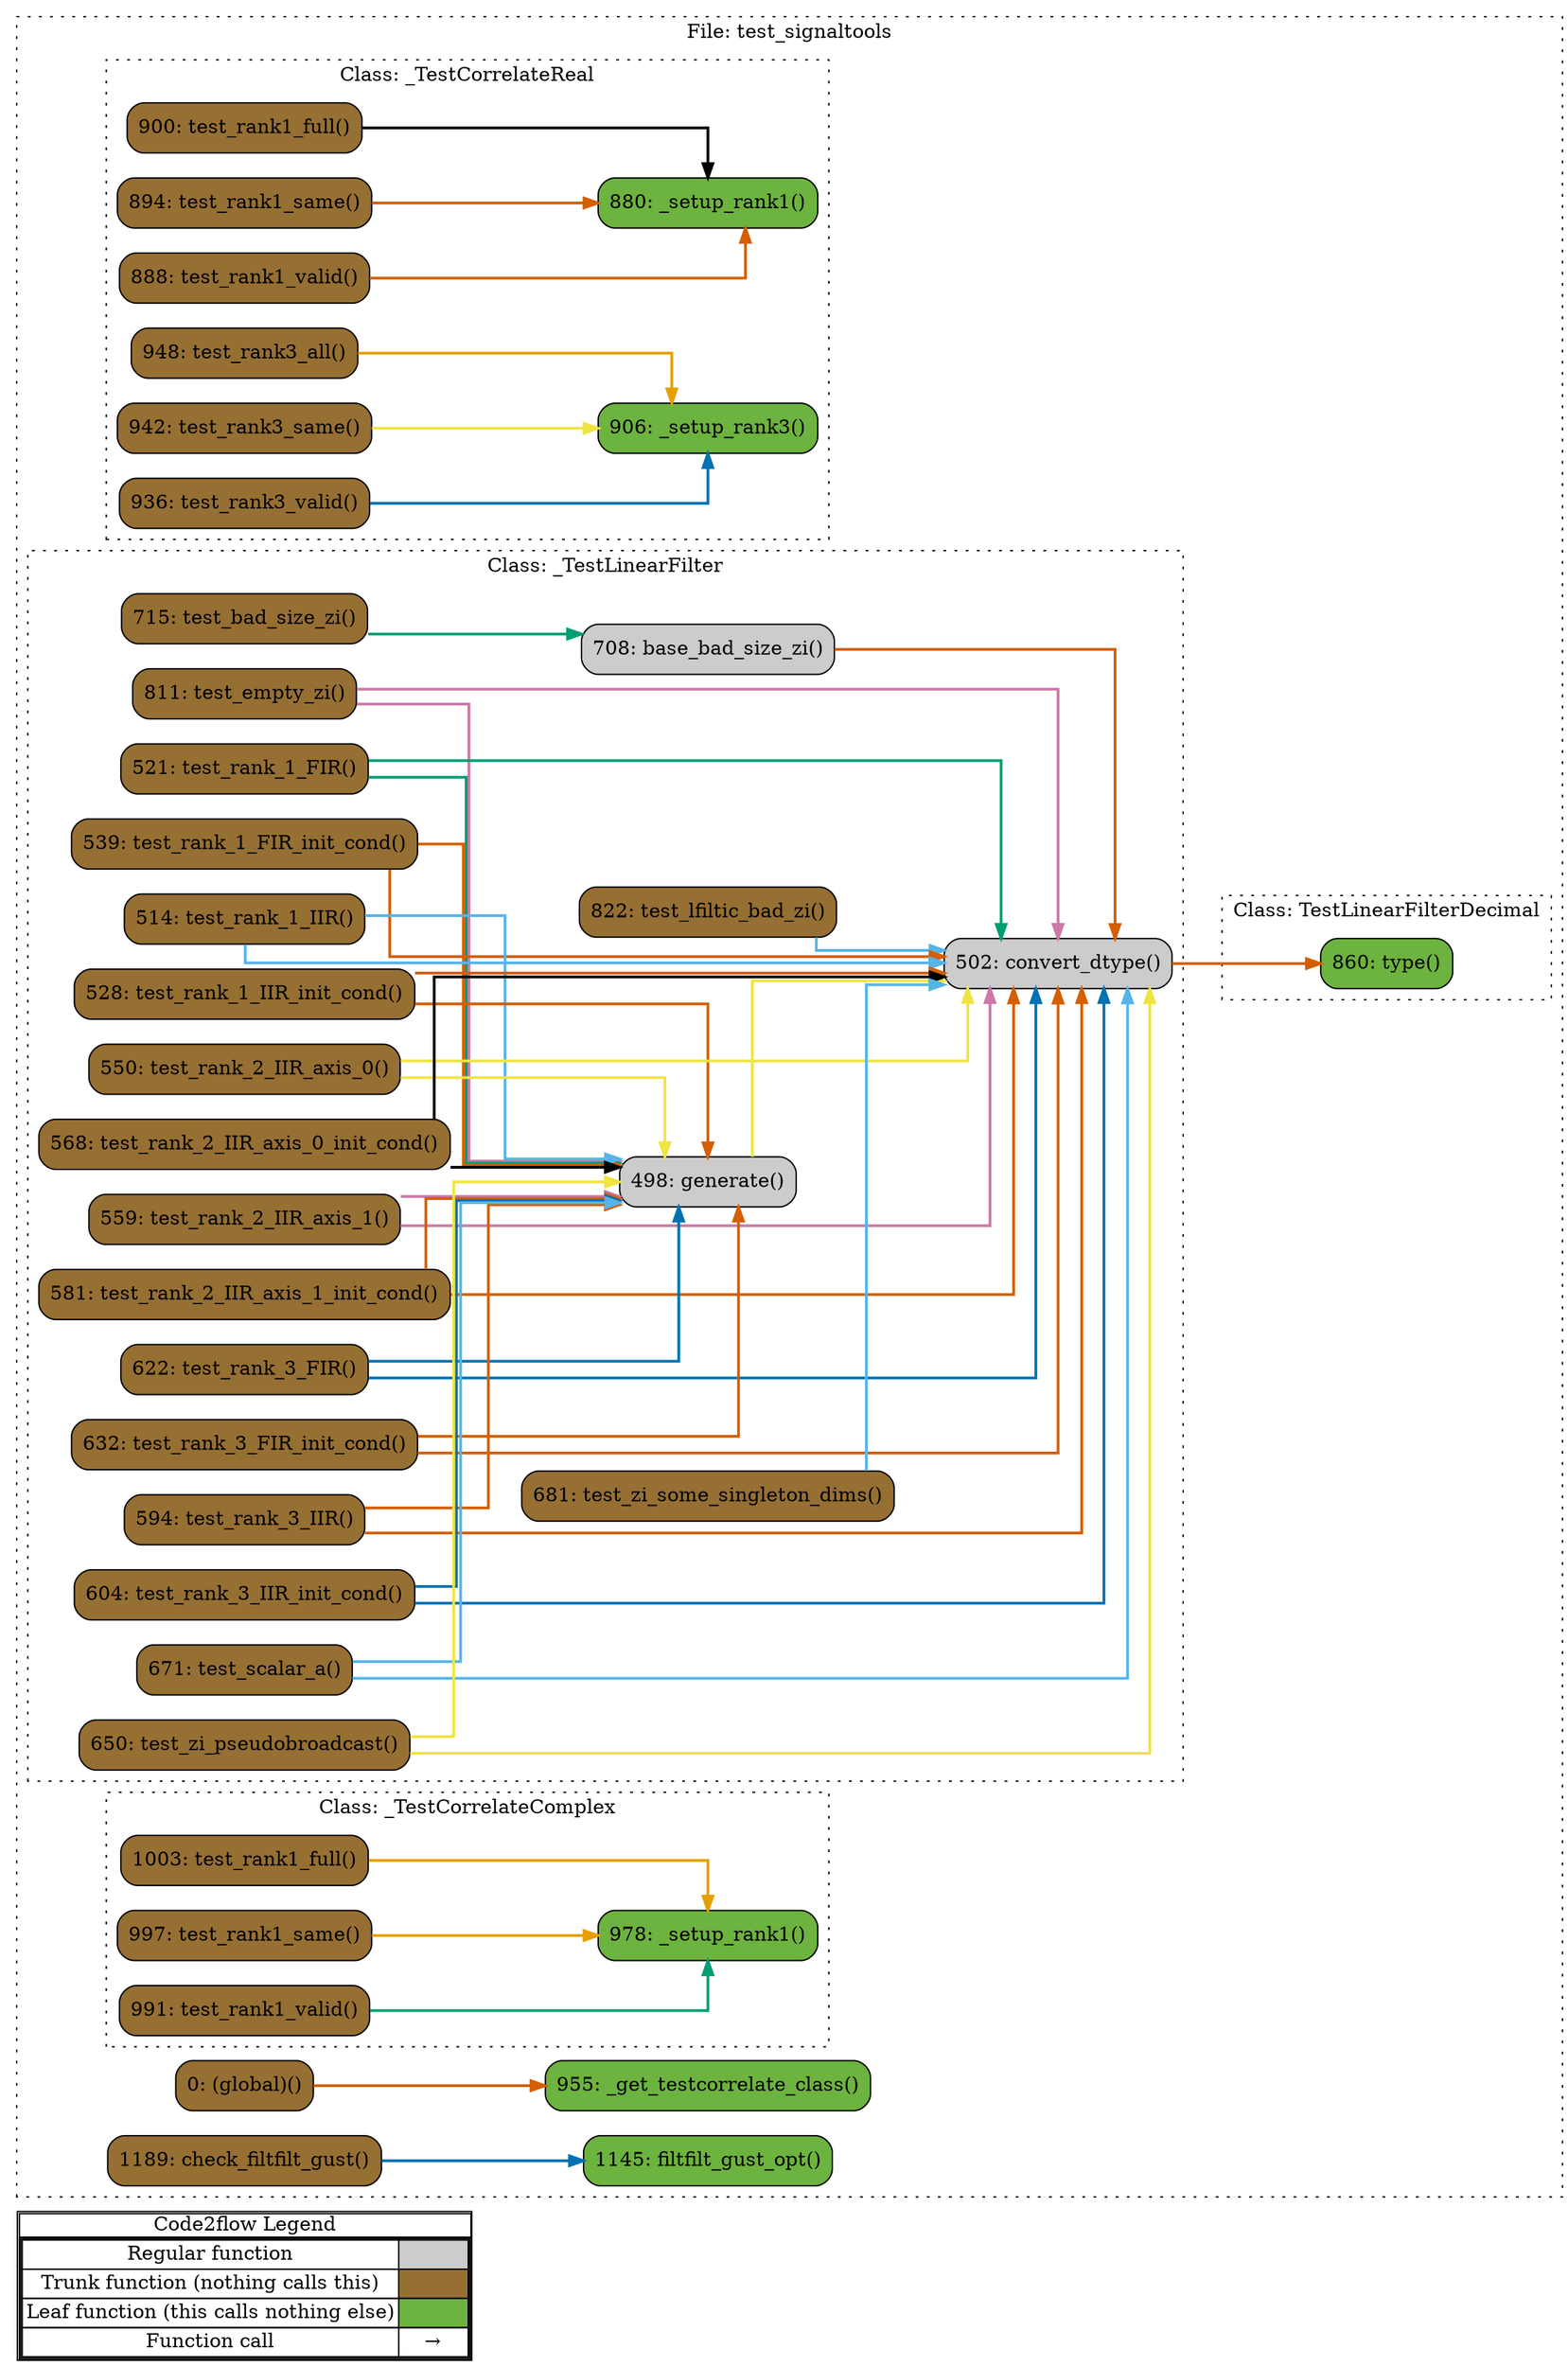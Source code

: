 digraph G {
concentrate=true;
splines="ortho";
rankdir="LR";
subgraph legend{
    rank = min;
    label = "legend";
    Legend [shape=none, margin=0, label = <
        <table cellspacing="0" cellpadding="0" border="1"><tr><td>Code2flow Legend</td></tr><tr><td>
        <table cellspacing="0">
        <tr><td>Regular function</td><td width="50px" bgcolor='#cccccc'></td></tr>
        <tr><td>Trunk function (nothing calls this)</td><td bgcolor='#966F33'></td></tr>
        <tr><td>Leaf function (this calls nothing else)</td><td bgcolor='#6db33f'></td></tr>
        <tr><td>Function call</td><td><font color='black'>&#8594;</font></td></tr>
        </table></td></tr></table>
        >];
}node_8fa1617e [label="0: (global)()" name="test_signaltools::(global)" shape="rect" style="rounded,filled" fillcolor="#966F33" ];
node_6c281366 [label="860: type()" name="test_signaltools::TestLinearFilterDecimal.type" shape="rect" style="rounded,filled" fillcolor="#6db33f" ];
node_d7ca8861 [label="978: _setup_rank1()" name="test_signaltools::_TestCorrelateComplex._setup_rank1" shape="rect" style="rounded,filled" fillcolor="#6db33f" ];
node_fddfe8b9 [label="1003: test_rank1_full()" name="test_signaltools::_TestCorrelateComplex.test_rank1_full" shape="rect" style="rounded,filled" fillcolor="#966F33" ];
node_d626e839 [label="997: test_rank1_same()" name="test_signaltools::_TestCorrelateComplex.test_rank1_same" shape="rect" style="rounded,filled" fillcolor="#966F33" ];
node_7ddb1cb3 [label="991: test_rank1_valid()" name="test_signaltools::_TestCorrelateComplex.test_rank1_valid" shape="rect" style="rounded,filled" fillcolor="#966F33" ];
node_a44b1126 [label="880: _setup_rank1()" name="test_signaltools::_TestCorrelateReal._setup_rank1" shape="rect" style="rounded,filled" fillcolor="#6db33f" ];
node_a0be1310 [label="906: _setup_rank3()" name="test_signaltools::_TestCorrelateReal._setup_rank3" shape="rect" style="rounded,filled" fillcolor="#6db33f" ];
node_d704bdb0 [label="900: test_rank1_full()" name="test_signaltools::_TestCorrelateReal.test_rank1_full" shape="rect" style="rounded,filled" fillcolor="#966F33" ];
node_35069246 [label="894: test_rank1_same()" name="test_signaltools::_TestCorrelateReal.test_rank1_same" shape="rect" style="rounded,filled" fillcolor="#966F33" ];
node_17ca5d16 [label="888: test_rank1_valid()" name="test_signaltools::_TestCorrelateReal.test_rank1_valid" shape="rect" style="rounded,filled" fillcolor="#966F33" ];
node_9836ef41 [label="948: test_rank3_all()" name="test_signaltools::_TestCorrelateReal.test_rank3_all" shape="rect" style="rounded,filled" fillcolor="#966F33" ];
node_c353f974 [label="942: test_rank3_same()" name="test_signaltools::_TestCorrelateReal.test_rank3_same" shape="rect" style="rounded,filled" fillcolor="#966F33" ];
node_5c15c685 [label="936: test_rank3_valid()" name="test_signaltools::_TestCorrelateReal.test_rank3_valid" shape="rect" style="rounded,filled" fillcolor="#966F33" ];
node_7fe0931e [label="708: base_bad_size_zi()" name="test_signaltools::_TestLinearFilter.base_bad_size_zi" shape="rect" style="rounded,filled" fillcolor="#cccccc" ];
node_5b7aea9e [label="502: convert_dtype()" name="test_signaltools::_TestLinearFilter.convert_dtype" shape="rect" style="rounded,filled" fillcolor="#cccccc" ];
node_796d20a4 [label="498: generate()" name="test_signaltools::_TestLinearFilter.generate" shape="rect" style="rounded,filled" fillcolor="#cccccc" ];
node_1490d603 [label="715: test_bad_size_zi()" name="test_signaltools::_TestLinearFilter.test_bad_size_zi" shape="rect" style="rounded,filled" fillcolor="#966F33" ];
node_d42c2df7 [label="811: test_empty_zi()" name="test_signaltools::_TestLinearFilter.test_empty_zi" shape="rect" style="rounded,filled" fillcolor="#966F33" ];
node_c8b5b012 [label="822: test_lfiltic_bad_zi()" name="test_signaltools::_TestLinearFilter.test_lfiltic_bad_zi" shape="rect" style="rounded,filled" fillcolor="#966F33" ];
node_9c377583 [label="521: test_rank_1_FIR()" name="test_signaltools::_TestLinearFilter.test_rank_1_FIR" shape="rect" style="rounded,filled" fillcolor="#966F33" ];
node_3f7e825e [label="539: test_rank_1_FIR_init_cond()" name="test_signaltools::_TestLinearFilter.test_rank_1_FIR_init_cond" shape="rect" style="rounded,filled" fillcolor="#966F33" ];
node_9d6ebc6a [label="514: test_rank_1_IIR()" name="test_signaltools::_TestLinearFilter.test_rank_1_IIR" shape="rect" style="rounded,filled" fillcolor="#966F33" ];
node_aa2812a6 [label="528: test_rank_1_IIR_init_cond()" name="test_signaltools::_TestLinearFilter.test_rank_1_IIR_init_cond" shape="rect" style="rounded,filled" fillcolor="#966F33" ];
node_b889cc74 [label="550: test_rank_2_IIR_axis_0()" name="test_signaltools::_TestLinearFilter.test_rank_2_IIR_axis_0" shape="rect" style="rounded,filled" fillcolor="#966F33" ];
node_37c5ff70 [label="568: test_rank_2_IIR_axis_0_init_cond()" name="test_signaltools::_TestLinearFilter.test_rank_2_IIR_axis_0_init_cond" shape="rect" style="rounded,filled" fillcolor="#966F33" ];
node_6a5087df [label="559: test_rank_2_IIR_axis_1()" name="test_signaltools::_TestLinearFilter.test_rank_2_IIR_axis_1" shape="rect" style="rounded,filled" fillcolor="#966F33" ];
node_3958e93e [label="581: test_rank_2_IIR_axis_1_init_cond()" name="test_signaltools::_TestLinearFilter.test_rank_2_IIR_axis_1_init_cond" shape="rect" style="rounded,filled" fillcolor="#966F33" ];
node_b25a616d [label="622: test_rank_3_FIR()" name="test_signaltools::_TestLinearFilter.test_rank_3_FIR" shape="rect" style="rounded,filled" fillcolor="#966F33" ];
node_8ba4aa06 [label="632: test_rank_3_FIR_init_cond()" name="test_signaltools::_TestLinearFilter.test_rank_3_FIR_init_cond" shape="rect" style="rounded,filled" fillcolor="#966F33" ];
node_f53b887e [label="594: test_rank_3_IIR()" name="test_signaltools::_TestLinearFilter.test_rank_3_IIR" shape="rect" style="rounded,filled" fillcolor="#966F33" ];
node_b6b2ea2d [label="604: test_rank_3_IIR_init_cond()" name="test_signaltools::_TestLinearFilter.test_rank_3_IIR_init_cond" shape="rect" style="rounded,filled" fillcolor="#966F33" ];
node_a044d9a2 [label="671: test_scalar_a()" name="test_signaltools::_TestLinearFilter.test_scalar_a" shape="rect" style="rounded,filled" fillcolor="#966F33" ];
node_1251b49c [label="650: test_zi_pseudobroadcast()" name="test_signaltools::_TestLinearFilter.test_zi_pseudobroadcast" shape="rect" style="rounded,filled" fillcolor="#966F33" ];
node_41b4c9ba [label="681: test_zi_some_singleton_dims()" name="test_signaltools::_TestLinearFilter.test_zi_some_singleton_dims" shape="rect" style="rounded,filled" fillcolor="#966F33" ];
node_37172e90 [label="955: _get_testcorrelate_class()" name="test_signaltools::_get_testcorrelate_class" shape="rect" style="rounded,filled" fillcolor="#6db33f" ];
node_0034dacd [label="1189: check_filtfilt_gust()" name="test_signaltools::check_filtfilt_gust" shape="rect" style="rounded,filled" fillcolor="#966F33" ];
node_4ab034fe [label="1145: filtfilt_gust_opt()" name="test_signaltools::filtfilt_gust_opt" shape="rect" style="rounded,filled" fillcolor="#6db33f" ];
node_8fa1617e -> node_37172e90 [color="#D55E00" penwidth="2"];
node_8fa1617e -> node_37172e90 [color="#D55E00" penwidth="2"];
node_fddfe8b9 -> node_d7ca8861 [color="#E69F00" penwidth="2"];
node_d626e839 -> node_d7ca8861 [color="#E69F00" penwidth="2"];
node_7ddb1cb3 -> node_d7ca8861 [color="#009E73" penwidth="2"];
node_d704bdb0 -> node_a44b1126 [color="#000000" penwidth="2"];
node_35069246 -> node_a44b1126 [color="#D55E00" penwidth="2"];
node_17ca5d16 -> node_a44b1126 [color="#D55E00" penwidth="2"];
node_9836ef41 -> node_a0be1310 [color="#E69F00" penwidth="2"];
node_c353f974 -> node_a0be1310 [color="#F0E442" penwidth="2"];
node_5c15c685 -> node_a0be1310 [color="#0072B2" penwidth="2"];
node_7fe0931e -> node_5b7aea9e [color="#D55E00" penwidth="2"];
node_7fe0931e -> node_5b7aea9e [color="#D55E00" penwidth="2"];
node_7fe0931e -> node_5b7aea9e [color="#D55E00" penwidth="2"];
node_7fe0931e -> node_5b7aea9e [color="#D55E00" penwidth="2"];
node_5b7aea9e -> node_6c281366 [color="#D55E00" penwidth="2"];
node_796d20a4 -> node_5b7aea9e [color="#F0E442" penwidth="2"];
node_1490d603 -> node_7fe0931e [color="#009E73" penwidth="2"];
node_1490d603 -> node_7fe0931e [color="#009E73" penwidth="2"];
node_1490d603 -> node_7fe0931e [color="#009E73" penwidth="2"];
node_1490d603 -> node_7fe0931e [color="#009E73" penwidth="2"];
node_1490d603 -> node_7fe0931e [color="#009E73" penwidth="2"];
node_1490d603 -> node_7fe0931e [color="#009E73" penwidth="2"];
node_1490d603 -> node_7fe0931e [color="#009E73" penwidth="2"];
node_1490d603 -> node_7fe0931e [color="#009E73" penwidth="2"];
node_1490d603 -> node_7fe0931e [color="#009E73" penwidth="2"];
node_1490d603 -> node_7fe0931e [color="#009E73" penwidth="2"];
node_1490d603 -> node_7fe0931e [color="#009E73" penwidth="2"];
node_1490d603 -> node_7fe0931e [color="#009E73" penwidth="2"];
node_1490d603 -> node_7fe0931e [color="#009E73" penwidth="2"];
node_1490d603 -> node_7fe0931e [color="#009E73" penwidth="2"];
node_1490d603 -> node_7fe0931e [color="#009E73" penwidth="2"];
node_1490d603 -> node_7fe0931e [color="#009E73" penwidth="2"];
node_1490d603 -> node_7fe0931e [color="#009E73" penwidth="2"];
node_1490d603 -> node_7fe0931e [color="#009E73" penwidth="2"];
node_1490d603 -> node_7fe0931e [color="#009E73" penwidth="2"];
node_1490d603 -> node_7fe0931e [color="#009E73" penwidth="2"];
node_1490d603 -> node_7fe0931e [color="#009E73" penwidth="2"];
node_1490d603 -> node_7fe0931e [color="#009E73" penwidth="2"];
node_1490d603 -> node_7fe0931e [color="#009E73" penwidth="2"];
node_1490d603 -> node_7fe0931e [color="#009E73" penwidth="2"];
node_1490d603 -> node_7fe0931e [color="#009E73" penwidth="2"];
node_1490d603 -> node_7fe0931e [color="#009E73" penwidth="2"];
node_1490d603 -> node_7fe0931e [color="#009E73" penwidth="2"];
node_1490d603 -> node_7fe0931e [color="#009E73" penwidth="2"];
node_1490d603 -> node_7fe0931e [color="#009E73" penwidth="2"];
node_1490d603 -> node_7fe0931e [color="#009E73" penwidth="2"];
node_1490d603 -> node_7fe0931e [color="#009E73" penwidth="2"];
node_1490d603 -> node_7fe0931e [color="#009E73" penwidth="2"];
node_1490d603 -> node_7fe0931e [color="#009E73" penwidth="2"];
node_1490d603 -> node_7fe0931e [color="#009E73" penwidth="2"];
node_1490d603 -> node_7fe0931e [color="#009E73" penwidth="2"];
node_1490d603 -> node_7fe0931e [color="#009E73" penwidth="2"];
node_1490d603 -> node_7fe0931e [color="#009E73" penwidth="2"];
node_1490d603 -> node_7fe0931e [color="#009E73" penwidth="2"];
node_1490d603 -> node_7fe0931e [color="#009E73" penwidth="2"];
node_1490d603 -> node_7fe0931e [color="#009E73" penwidth="2"];
node_1490d603 -> node_7fe0931e [color="#009E73" penwidth="2"];
node_1490d603 -> node_7fe0931e [color="#009E73" penwidth="2"];
node_1490d603 -> node_7fe0931e [color="#009E73" penwidth="2"];
node_1490d603 -> node_7fe0931e [color="#009E73" penwidth="2"];
node_1490d603 -> node_7fe0931e [color="#009E73" penwidth="2"];
node_1490d603 -> node_7fe0931e [color="#009E73" penwidth="2"];
node_1490d603 -> node_7fe0931e [color="#009E73" penwidth="2"];
node_1490d603 -> node_7fe0931e [color="#009E73" penwidth="2"];
node_1490d603 -> node_7fe0931e [color="#009E73" penwidth="2"];
node_1490d603 -> node_7fe0931e [color="#009E73" penwidth="2"];
node_1490d603 -> node_7fe0931e [color="#009E73" penwidth="2"];
node_1490d603 -> node_7fe0931e [color="#009E73" penwidth="2"];
node_1490d603 -> node_7fe0931e [color="#009E73" penwidth="2"];
node_1490d603 -> node_7fe0931e [color="#009E73" penwidth="2"];
node_1490d603 -> node_7fe0931e [color="#009E73" penwidth="2"];
node_1490d603 -> node_7fe0931e [color="#009E73" penwidth="2"];
node_1490d603 -> node_7fe0931e [color="#009E73" penwidth="2"];
node_1490d603 -> node_7fe0931e [color="#009E73" penwidth="2"];
node_1490d603 -> node_7fe0931e [color="#009E73" penwidth="2"];
node_1490d603 -> node_7fe0931e [color="#009E73" penwidth="2"];
node_1490d603 -> node_7fe0931e [color="#009E73" penwidth="2"];
node_1490d603 -> node_7fe0931e [color="#009E73" penwidth="2"];
node_1490d603 -> node_7fe0931e [color="#009E73" penwidth="2"];
node_1490d603 -> node_7fe0931e [color="#009E73" penwidth="2"];
node_1490d603 -> node_7fe0931e [color="#009E73" penwidth="2"];
node_1490d603 -> node_7fe0931e [color="#009E73" penwidth="2"];
node_1490d603 -> node_7fe0931e [color="#009E73" penwidth="2"];
node_1490d603 -> node_7fe0931e [color="#009E73" penwidth="2"];
node_1490d603 -> node_7fe0931e [color="#009E73" penwidth="2"];
node_d42c2df7 -> node_5b7aea9e [color="#CC79A7" penwidth="2"];
node_d42c2df7 -> node_5b7aea9e [color="#CC79A7" penwidth="2"];
node_d42c2df7 -> node_5b7aea9e [color="#CC79A7" penwidth="2"];
node_d42c2df7 -> node_796d20a4 [color="#CC79A7" penwidth="2"];
node_c8b5b012 -> node_5b7aea9e [color="#56B4E9" penwidth="2"];
node_c8b5b012 -> node_5b7aea9e [color="#56B4E9" penwidth="2"];
node_9c377583 -> node_5b7aea9e [color="#009E73" penwidth="2"];
node_9c377583 -> node_5b7aea9e [color="#009E73" penwidth="2"];
node_9c377583 -> node_5b7aea9e [color="#009E73" penwidth="2"];
node_9c377583 -> node_796d20a4 [color="#009E73" penwidth="2"];
node_3f7e825e -> node_5b7aea9e [color="#D55E00" penwidth="2"];
node_3f7e825e -> node_5b7aea9e [color="#D55E00" penwidth="2"];
node_3f7e825e -> node_5b7aea9e [color="#D55E00" penwidth="2"];
node_3f7e825e -> node_5b7aea9e [color="#D55E00" penwidth="2"];
node_3f7e825e -> node_5b7aea9e [color="#D55E00" penwidth="2"];
node_3f7e825e -> node_796d20a4 [color="#D55E00" penwidth="2"];
node_9d6ebc6a -> node_5b7aea9e [color="#56B4E9" penwidth="2"];
node_9d6ebc6a -> node_5b7aea9e [color="#56B4E9" penwidth="2"];
node_9d6ebc6a -> node_5b7aea9e [color="#56B4E9" penwidth="2"];
node_9d6ebc6a -> node_796d20a4 [color="#56B4E9" penwidth="2"];
node_aa2812a6 -> node_5b7aea9e [color="#D55E00" penwidth="2"];
node_aa2812a6 -> node_5b7aea9e [color="#D55E00" penwidth="2"];
node_aa2812a6 -> node_5b7aea9e [color="#D55E00" penwidth="2"];
node_aa2812a6 -> node_5b7aea9e [color="#D55E00" penwidth="2"];
node_aa2812a6 -> node_5b7aea9e [color="#D55E00" penwidth="2"];
node_aa2812a6 -> node_796d20a4 [color="#D55E00" penwidth="2"];
node_b889cc74 -> node_5b7aea9e [color="#F0E442" penwidth="2"];
node_b889cc74 -> node_5b7aea9e [color="#F0E442" penwidth="2"];
node_b889cc74 -> node_5b7aea9e [color="#F0E442" penwidth="2"];
node_b889cc74 -> node_796d20a4 [color="#F0E442" penwidth="2"];
node_37c5ff70 -> node_5b7aea9e [color="#000000" penwidth="2"];
node_37c5ff70 -> node_5b7aea9e [color="#000000" penwidth="2"];
node_37c5ff70 -> node_5b7aea9e [color="#000000" penwidth="2"];
node_37c5ff70 -> node_5b7aea9e [color="#000000" penwidth="2"];
node_37c5ff70 -> node_5b7aea9e [color="#000000" penwidth="2"];
node_37c5ff70 -> node_796d20a4 [color="#000000" penwidth="2"];
node_6a5087df -> node_5b7aea9e [color="#CC79A7" penwidth="2"];
node_6a5087df -> node_5b7aea9e [color="#CC79A7" penwidth="2"];
node_6a5087df -> node_5b7aea9e [color="#CC79A7" penwidth="2"];
node_6a5087df -> node_796d20a4 [color="#CC79A7" penwidth="2"];
node_3958e93e -> node_5b7aea9e [color="#D55E00" penwidth="2"];
node_3958e93e -> node_5b7aea9e [color="#D55E00" penwidth="2"];
node_3958e93e -> node_5b7aea9e [color="#D55E00" penwidth="2"];
node_3958e93e -> node_5b7aea9e [color="#D55E00" penwidth="2"];
node_3958e93e -> node_5b7aea9e [color="#D55E00" penwidth="2"];
node_3958e93e -> node_796d20a4 [color="#D55E00" penwidth="2"];
node_b25a616d -> node_5b7aea9e [color="#0072B2" penwidth="2"];
node_b25a616d -> node_5b7aea9e [color="#0072B2" penwidth="2"];
node_b25a616d -> node_796d20a4 [color="#0072B2" penwidth="2"];
node_8ba4aa06 -> node_5b7aea9e [color="#D55E00" penwidth="2"];
node_8ba4aa06 -> node_5b7aea9e [color="#D55E00" penwidth="2"];
node_8ba4aa06 -> node_5b7aea9e [color="#D55E00" penwidth="2"];
node_8ba4aa06 -> node_5b7aea9e [color="#D55E00" penwidth="2"];
node_8ba4aa06 -> node_796d20a4 [color="#D55E00" penwidth="2"];
node_f53b887e -> node_5b7aea9e [color="#D55E00" penwidth="2"];
node_f53b887e -> node_5b7aea9e [color="#D55E00" penwidth="2"];
node_f53b887e -> node_796d20a4 [color="#D55E00" penwidth="2"];
node_b6b2ea2d -> node_5b7aea9e [color="#0072B2" penwidth="2"];
node_b6b2ea2d -> node_5b7aea9e [color="#0072B2" penwidth="2"];
node_b6b2ea2d -> node_5b7aea9e [color="#0072B2" penwidth="2"];
node_b6b2ea2d -> node_5b7aea9e [color="#0072B2" penwidth="2"];
node_b6b2ea2d -> node_796d20a4 [color="#0072B2" penwidth="2"];
node_a044d9a2 -> node_5b7aea9e [color="#56B4E9" penwidth="2"];
node_a044d9a2 -> node_5b7aea9e [color="#56B4E9" penwidth="2"];
node_a044d9a2 -> node_5b7aea9e [color="#56B4E9" penwidth="2"];
node_a044d9a2 -> node_796d20a4 [color="#56B4E9" penwidth="2"];
node_1251b49c -> node_5b7aea9e [color="#F0E442" penwidth="2"];
node_1251b49c -> node_5b7aea9e [color="#F0E442" penwidth="2"];
node_1251b49c -> node_5b7aea9e [color="#F0E442" penwidth="2"];
node_1251b49c -> node_5b7aea9e [color="#F0E442" penwidth="2"];
node_1251b49c -> node_796d20a4 [color="#F0E442" penwidth="2"];
node_41b4c9ba -> node_5b7aea9e [color="#56B4E9" penwidth="2"];
node_41b4c9ba -> node_5b7aea9e [color="#56B4E9" penwidth="2"];
node_41b4c9ba -> node_5b7aea9e [color="#56B4E9" penwidth="2"];
node_41b4c9ba -> node_5b7aea9e [color="#56B4E9" penwidth="2"];
node_41b4c9ba -> node_5b7aea9e [color="#56B4E9" penwidth="2"];
node_41b4c9ba -> node_5b7aea9e [color="#56B4E9" penwidth="2"];
node_0034dacd -> node_4ab034fe [color="#0072B2" penwidth="2"];
subgraph cluster_284c67ee {
    node_37172e90 node_4ab034fe node_0034dacd node_8fa1617e;
    label="File: test_signaltools";
    name="test_signaltools";
    style="filled";
    graph[style=dotted];
    subgraph cluster_c5ade8cd {
        node_796d20a4 node_5b7aea9e node_9d6ebc6a node_9c377583 node_aa2812a6 node_3f7e825e node_b889cc74 node_6a5087df node_37c5ff70 node_3958e93e node_f53b887e node_b6b2ea2d node_b25a616d node_8ba4aa06 node_1251b49c node_a044d9a2 node_41b4c9ba node_7fe0931e node_1490d603 node_d42c2df7 node_c8b5b012;
        label="Class: _TestLinearFilter";
        name="_TestLinearFilter";
        style="filled";
        graph[style=dotted];
    };
    subgraph cluster_697fc666 {
        node_6c281366;
        label="Class: TestLinearFilterDecimal";
        name="TestLinearFilterDecimal";
        style="filled";
        graph[style=dotted];
    };
    subgraph cluster_960adfeb {
        node_a44b1126 node_17ca5d16 node_35069246 node_d704bdb0 node_a0be1310 node_5c15c685 node_c353f974 node_9836ef41;
        label="Class: _TestCorrelateReal";
        name="_TestCorrelateReal";
        style="filled";
        graph[style=dotted];
    };
    subgraph cluster_531cd59c {
        node_d7ca8861 node_7ddb1cb3 node_d626e839 node_fddfe8b9;
        label="Class: _TestCorrelateComplex";
        name="_TestCorrelateComplex";
        style="filled";
        graph[style=dotted];
    };
};
}

